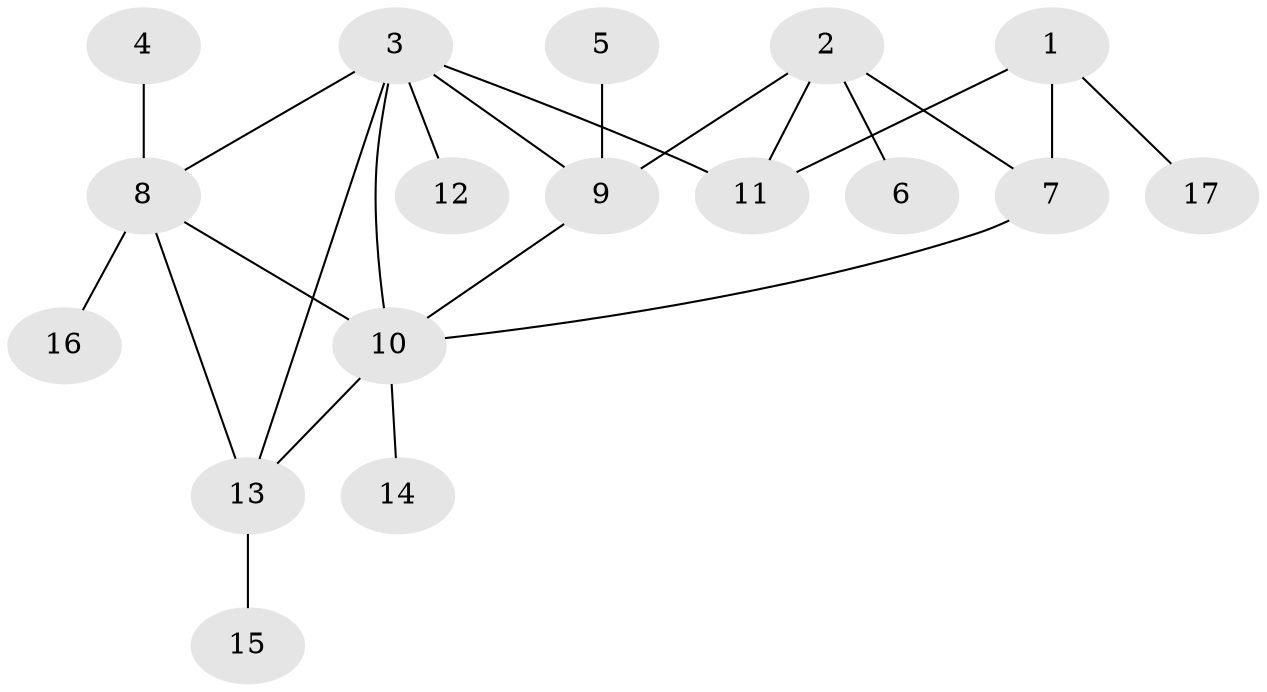 // original degree distribution, {7: 0.05555555555555555, 5: 0.037037037037037035, 3: 0.037037037037037035, 6: 0.037037037037037035, 4: 0.037037037037037035, 1: 0.46296296296296297, 8: 0.018518518518518517, 2: 0.3148148148148148}
// Generated by graph-tools (version 1.1) at 2025/36/03/04/25 23:36:55]
// undirected, 17 vertices, 23 edges
graph export_dot {
  node [color=gray90,style=filled];
  1;
  2;
  3;
  4;
  5;
  6;
  7;
  8;
  9;
  10;
  11;
  12;
  13;
  14;
  15;
  16;
  17;
  1 -- 7 [weight=1.0];
  1 -- 11 [weight=1.0];
  1 -- 17 [weight=1.0];
  2 -- 6 [weight=1.0];
  2 -- 7 [weight=1.0];
  2 -- 9 [weight=1.0];
  2 -- 11 [weight=1.0];
  3 -- 8 [weight=2.0];
  3 -- 9 [weight=1.0];
  3 -- 10 [weight=1.0];
  3 -- 11 [weight=1.0];
  3 -- 12 [weight=2.0];
  3 -- 13 [weight=1.0];
  4 -- 8 [weight=1.0];
  5 -- 9 [weight=1.0];
  7 -- 10 [weight=1.0];
  8 -- 10 [weight=1.0];
  8 -- 13 [weight=1.0];
  8 -- 16 [weight=1.0];
  9 -- 10 [weight=1.0];
  10 -- 13 [weight=1.0];
  10 -- 14 [weight=1.0];
  13 -- 15 [weight=1.0];
}
